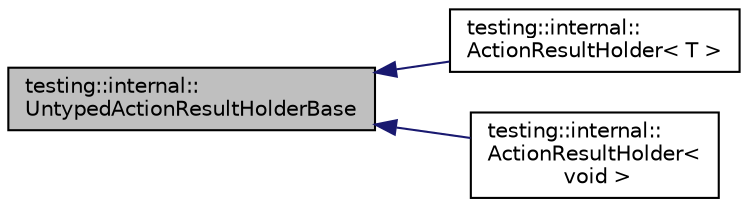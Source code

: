 digraph "testing::internal::UntypedActionResultHolderBase"
{
  edge [fontname="Helvetica",fontsize="10",labelfontname="Helvetica",labelfontsize="10"];
  node [fontname="Helvetica",fontsize="10",shape=record];
  rankdir="LR";
  Node1 [label="testing::internal::\lUntypedActionResultHolderBase",height=0.2,width=0.4,color="black", fillcolor="grey75", style="filled", fontcolor="black"];
  Node1 -> Node2 [dir="back",color="midnightblue",fontsize="10",style="solid",fontname="Helvetica"];
  Node2 [label="testing::internal::\lActionResultHolder\< T \>",height=0.2,width=0.4,color="black", fillcolor="white", style="filled",URL="$classtesting_1_1internal_1_1_action_result_holder.html"];
  Node1 -> Node3 [dir="back",color="midnightblue",fontsize="10",style="solid",fontname="Helvetica"];
  Node3 [label="testing::internal::\lActionResultHolder\<\l void \>",height=0.2,width=0.4,color="black", fillcolor="white", style="filled",URL="$classtesting_1_1internal_1_1_action_result_holder_3_01void_01_4.html"];
}
